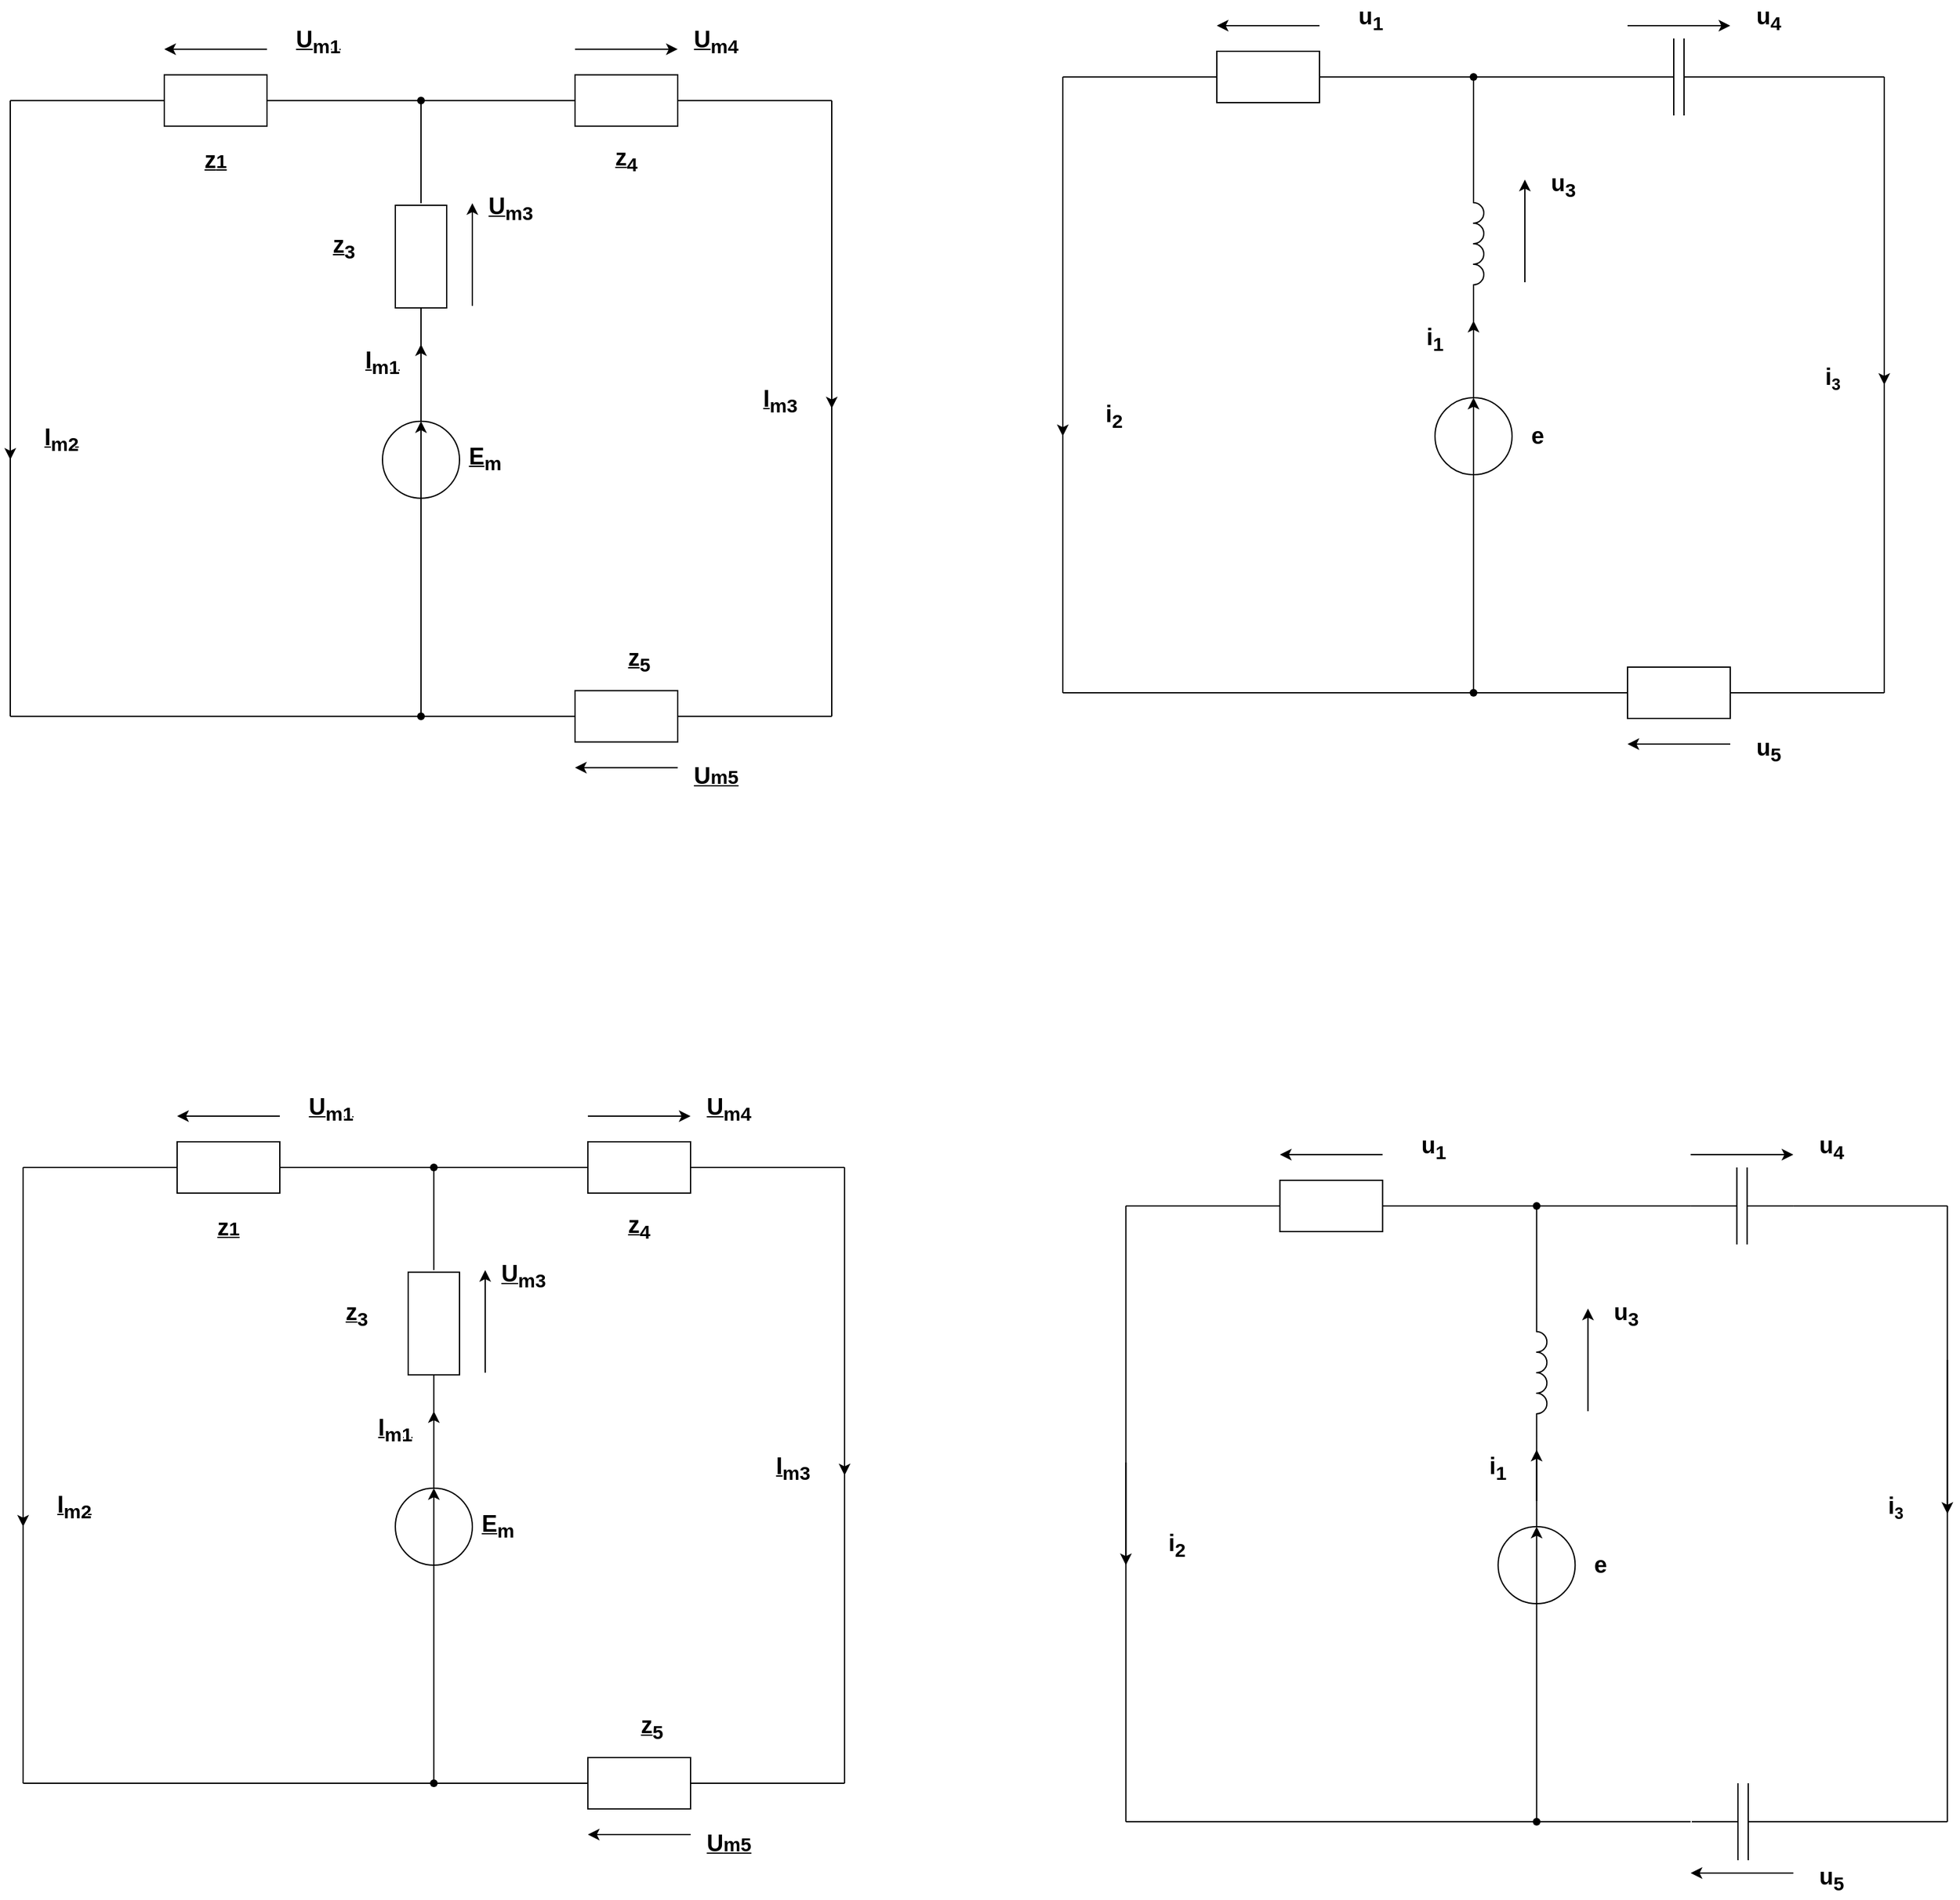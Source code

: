 <mxfile version="26.0.5">
  <diagram name="Страница — 1" id="OSj4mb6zJ80ejwaUA2mU">
    <mxGraphModel dx="2154" dy="744" grid="1" gridSize="10" guides="1" tooltips="1" connect="1" arrows="1" fold="1" page="0" pageScale="1" pageWidth="827" pageHeight="1169" math="0" shadow="0">
      <root>
        <mxCell id="0" />
        <mxCell id="1" parent="0" />
        <mxCell id="m-tPuFlcTfS2weD1u10R-1" value="" style="endArrow=none;html=1;rounded=0;" parent="1" edge="1">
          <mxGeometry width="50" height="50" relative="1" as="geometry">
            <mxPoint x="40" y="160" as="sourcePoint" />
            <mxPoint x="40" y="640" as="targetPoint" />
          </mxGeometry>
        </mxCell>
        <mxCell id="m-tPuFlcTfS2weD1u10R-2" value="" style="endArrow=none;html=1;rounded=0;" parent="1" edge="1">
          <mxGeometry width="50" height="50" relative="1" as="geometry">
            <mxPoint x="40" y="640" as="sourcePoint" />
            <mxPoint x="360" y="640" as="targetPoint" />
          </mxGeometry>
        </mxCell>
        <mxCell id="m-tPuFlcTfS2weD1u10R-3" value="" style="endArrow=none;html=1;rounded=0;entryX=0.5;entryY=1;entryDx=0;entryDy=0;" parent="1" source="m-tPuFlcTfS2weD1u10R-12" target="m-tPuFlcTfS2weD1u10R-4" edge="1">
          <mxGeometry width="50" height="50" relative="1" as="geometry">
            <mxPoint x="360" y="640" as="sourcePoint" />
            <mxPoint x="360" y="480" as="targetPoint" />
          </mxGeometry>
        </mxCell>
        <mxCell id="m-tPuFlcTfS2weD1u10R-4" value="" style="ellipse;whiteSpace=wrap;html=1;aspect=fixed;" parent="1" vertex="1">
          <mxGeometry x="330" y="410" width="60" height="60" as="geometry" />
        </mxCell>
        <mxCell id="m-tPuFlcTfS2weD1u10R-5" value="" style="endArrow=classic;html=1;rounded=0;exitX=0.5;exitY=1;exitDx=0;exitDy=0;entryX=0.5;entryY=0;entryDx=0;entryDy=0;" parent="1" source="m-tPuFlcTfS2weD1u10R-4" target="m-tPuFlcTfS2weD1u10R-4" edge="1">
          <mxGeometry width="50" height="50" relative="1" as="geometry">
            <mxPoint x="300" y="470" as="sourcePoint" />
            <mxPoint x="350" y="420" as="targetPoint" />
          </mxGeometry>
        </mxCell>
        <mxCell id="m-tPuFlcTfS2weD1u10R-6" value="" style="endArrow=none;html=1;rounded=0;exitX=0.5;exitY=0;exitDx=0;exitDy=0;entryX=1;entryY=1;entryDx=0;entryDy=0;entryPerimeter=0;" parent="1" source="m-tPuFlcTfS2weD1u10R-4" target="m-tPuFlcTfS2weD1u10R-15" edge="1">
          <mxGeometry width="50" height="50" relative="1" as="geometry">
            <mxPoint x="300" y="420" as="sourcePoint" />
            <mxPoint x="350" y="350" as="targetPoint" />
          </mxGeometry>
        </mxCell>
        <mxCell id="m-tPuFlcTfS2weD1u10R-8" value="" style="endArrow=none;html=1;rounded=0;exitDx=0;exitDy=0;" parent="1" source="m-tPuFlcTfS2weD1u10R-10" edge="1">
          <mxGeometry width="50" height="50" relative="1" as="geometry">
            <mxPoint x="300" y="420" as="sourcePoint" />
            <mxPoint x="360" y="160" as="targetPoint" />
          </mxGeometry>
        </mxCell>
        <mxCell id="m-tPuFlcTfS2weD1u10R-9" value="" style="endArrow=none;html=1;rounded=0;" parent="1" edge="1">
          <mxGeometry width="50" height="50" relative="1" as="geometry">
            <mxPoint x="40" y="160" as="sourcePoint" />
            <mxPoint x="160" y="160" as="targetPoint" />
          </mxGeometry>
        </mxCell>
        <mxCell id="m-tPuFlcTfS2weD1u10R-11" value="" style="endArrow=none;html=1;rounded=0;exitX=0;exitY=0.5;exitDx=0;exitDy=0;" parent="1" target="m-tPuFlcTfS2weD1u10R-10" edge="1">
          <mxGeometry width="50" height="50" relative="1" as="geometry">
            <mxPoint x="360" y="240" as="sourcePoint" />
            <mxPoint x="360" y="160" as="targetPoint" />
          </mxGeometry>
        </mxCell>
        <mxCell id="m-tPuFlcTfS2weD1u10R-10" value="" style="shape=waypoint;sketch=0;fillStyle=solid;size=6;pointerEvents=1;points=[];fillColor=none;resizable=0;rotatable=0;perimeter=centerPerimeter;snapToPoint=1;" parent="1" vertex="1">
          <mxGeometry x="350" y="150" width="20" height="20" as="geometry" />
        </mxCell>
        <mxCell id="m-tPuFlcTfS2weD1u10R-13" value="" style="endArrow=none;html=1;rounded=0;entryDx=0;entryDy=0;" parent="1" target="m-tPuFlcTfS2weD1u10R-12" edge="1">
          <mxGeometry width="50" height="50" relative="1" as="geometry">
            <mxPoint x="360" y="640" as="sourcePoint" />
            <mxPoint x="360" y="470" as="targetPoint" />
          </mxGeometry>
        </mxCell>
        <mxCell id="m-tPuFlcTfS2weD1u10R-12" value="" style="shape=waypoint;sketch=0;fillStyle=solid;size=6;pointerEvents=1;points=[];fillColor=none;resizable=0;rotatable=0;perimeter=centerPerimeter;snapToPoint=1;" parent="1" vertex="1">
          <mxGeometry x="350" y="630" width="20" height="20" as="geometry" />
        </mxCell>
        <mxCell id="m-tPuFlcTfS2weD1u10R-15" value="" style="pointerEvents=1;verticalLabelPosition=bottom;shadow=0;dashed=0;align=center;html=1;verticalAlign=top;shape=mxgraph.electrical.inductors.inductor_3;direction=south;" parent="1" vertex="1">
          <mxGeometry x="360" y="240" width="8" height="100" as="geometry" />
        </mxCell>
        <mxCell id="m-tPuFlcTfS2weD1u10R-16" value="" style="rounded=0;whiteSpace=wrap;html=1;" parent="1" vertex="1">
          <mxGeometry x="160" y="140" width="80" height="40" as="geometry" />
        </mxCell>
        <mxCell id="m-tPuFlcTfS2weD1u10R-17" value="" style="endArrow=none;html=1;rounded=0;exitX=1;exitY=0.5;exitDx=0;exitDy=0;entryX=0.408;entryY=0.589;entryDx=0;entryDy=0;entryPerimeter=0;" parent="1" source="m-tPuFlcTfS2weD1u10R-16" target="m-tPuFlcTfS2weD1u10R-10" edge="1">
          <mxGeometry width="50" height="50" relative="1" as="geometry">
            <mxPoint x="270" y="410" as="sourcePoint" />
            <mxPoint x="320" y="360" as="targetPoint" />
          </mxGeometry>
        </mxCell>
        <mxCell id="m-tPuFlcTfS2weD1u10R-18" value="" style="endArrow=none;html=1;rounded=0;exitX=0.741;exitY=0.589;exitDx=0;exitDy=0;exitPerimeter=0;" parent="1" source="m-tPuFlcTfS2weD1u10R-10" edge="1">
          <mxGeometry width="50" height="50" relative="1" as="geometry">
            <mxPoint x="330" y="410" as="sourcePoint" />
            <mxPoint x="480" y="160" as="targetPoint" />
          </mxGeometry>
        </mxCell>
        <mxCell id="m-tPuFlcTfS2weD1u10R-19" value="" style="pointerEvents=1;verticalLabelPosition=bottom;shadow=0;dashed=0;align=center;html=1;verticalAlign=top;shape=mxgraph.electrical.capacitors.capacitor_1;" parent="1" vertex="1">
          <mxGeometry x="480" y="130" width="80" height="60" as="geometry" />
        </mxCell>
        <mxCell id="m-tPuFlcTfS2weD1u10R-20" value="" style="endArrow=none;html=1;rounded=0;exitX=1;exitY=0.5;exitDx=0;exitDy=0;exitPerimeter=0;" parent="1" source="m-tPuFlcTfS2weD1u10R-19" edge="1">
          <mxGeometry width="50" height="50" relative="1" as="geometry">
            <mxPoint x="390" y="450" as="sourcePoint" />
            <mxPoint x="680" y="160" as="targetPoint" />
          </mxGeometry>
        </mxCell>
        <mxCell id="m-tPuFlcTfS2weD1u10R-21" value="" style="endArrow=none;html=1;rounded=0;exitX=0.556;exitY=0.552;exitDx=0;exitDy=0;exitPerimeter=0;" parent="1" source="m-tPuFlcTfS2weD1u10R-12" edge="1">
          <mxGeometry width="50" height="50" relative="1" as="geometry">
            <mxPoint x="390" y="450" as="sourcePoint" />
            <mxPoint x="480" y="640" as="targetPoint" />
          </mxGeometry>
        </mxCell>
        <mxCell id="m-tPuFlcTfS2weD1u10R-23" value="" style="rounded=0;whiteSpace=wrap;html=1;" parent="1" vertex="1">
          <mxGeometry x="480" y="620" width="80" height="40" as="geometry" />
        </mxCell>
        <mxCell id="m-tPuFlcTfS2weD1u10R-25" value="" style="endArrow=none;html=1;rounded=0;" parent="1" edge="1">
          <mxGeometry width="50" height="50" relative="1" as="geometry">
            <mxPoint x="680" y="160" as="sourcePoint" />
            <mxPoint x="680" y="640" as="targetPoint" />
          </mxGeometry>
        </mxCell>
        <mxCell id="m-tPuFlcTfS2weD1u10R-26" value="" style="endArrow=none;html=1;rounded=0;exitX=1;exitY=0.5;exitDx=0;exitDy=0;" parent="1" source="m-tPuFlcTfS2weD1u10R-23" edge="1">
          <mxGeometry width="50" height="50" relative="1" as="geometry">
            <mxPoint x="390" y="450" as="sourcePoint" />
            <mxPoint x="680" y="640" as="targetPoint" />
          </mxGeometry>
        </mxCell>
        <mxCell id="m-tPuFlcTfS2weD1u10R-27" value="" style="endArrow=classic;html=1;rounded=0;" parent="1" edge="1">
          <mxGeometry width="50" height="50" relative="1" as="geometry">
            <mxPoint x="240" y="120" as="sourcePoint" />
            <mxPoint x="160" y="120" as="targetPoint" />
          </mxGeometry>
        </mxCell>
        <mxCell id="m-tPuFlcTfS2weD1u10R-28" value="" style="endArrow=classic;html=1;rounded=0;" parent="1" edge="1">
          <mxGeometry width="50" height="50" relative="1" as="geometry">
            <mxPoint x="400" y="320" as="sourcePoint" />
            <mxPoint x="400" y="240" as="targetPoint" />
          </mxGeometry>
        </mxCell>
        <mxCell id="m-tPuFlcTfS2weD1u10R-29" value="" style="endArrow=classic;html=1;rounded=0;" parent="1" edge="1">
          <mxGeometry width="50" height="50" relative="1" as="geometry">
            <mxPoint x="480" y="120" as="sourcePoint" />
            <mxPoint x="560" y="120" as="targetPoint" />
          </mxGeometry>
        </mxCell>
        <mxCell id="m-tPuFlcTfS2weD1u10R-30" value="" style="endArrow=classic;html=1;rounded=0;" parent="1" edge="1">
          <mxGeometry width="50" height="50" relative="1" as="geometry">
            <mxPoint x="560" y="680" as="sourcePoint" />
            <mxPoint x="480" y="680" as="targetPoint" />
          </mxGeometry>
        </mxCell>
        <mxCell id="m-tPuFlcTfS2weD1u10R-31" value="" style="endArrow=classic;html=1;rounded=0;" parent="1" edge="1">
          <mxGeometry width="50" height="50" relative="1" as="geometry">
            <mxPoint x="40" y="360" as="sourcePoint" />
            <mxPoint x="40" y="440" as="targetPoint" />
          </mxGeometry>
        </mxCell>
        <mxCell id="m-tPuFlcTfS2weD1u10R-32" value="" style="endArrow=classic;html=1;rounded=0;" parent="1" edge="1">
          <mxGeometry width="50" height="50" relative="1" as="geometry">
            <mxPoint x="360" y="390" as="sourcePoint" />
            <mxPoint x="360" y="350" as="targetPoint" />
          </mxGeometry>
        </mxCell>
        <mxCell id="m-tPuFlcTfS2weD1u10R-33" value="" style="endArrow=classic;html=1;rounded=0;" parent="1" edge="1">
          <mxGeometry width="50" height="50" relative="1" as="geometry">
            <mxPoint x="680" y="280" as="sourcePoint" />
            <mxPoint x="680" y="400" as="targetPoint" />
          </mxGeometry>
        </mxCell>
        <mxCell id="m-tPuFlcTfS2weD1u10R-34" value="&lt;font style=&quot;font-size: 18px;&quot;&gt;&lt;b&gt;i&lt;sub&gt;2&lt;/sub&gt;&lt;/b&gt;&lt;/font&gt;" style="text;html=1;align=center;verticalAlign=middle;whiteSpace=wrap;rounded=0;" parent="1" vertex="1">
          <mxGeometry x="50" y="410" width="60" height="30" as="geometry" />
        </mxCell>
        <mxCell id="m-tPuFlcTfS2weD1u10R-35" value="&lt;span style=&quot;font-size: 18px;&quot;&gt;&lt;b&gt;u&lt;sub&gt;1&lt;/sub&gt;&lt;/b&gt;&lt;/span&gt;" style="text;html=1;align=center;verticalAlign=middle;whiteSpace=wrap;rounded=0;" parent="1" vertex="1">
          <mxGeometry x="250" y="100" width="60" height="30" as="geometry" />
        </mxCell>
        <mxCell id="m-tPuFlcTfS2weD1u10R-36" value="&lt;span style=&quot;font-size: 18px;&quot;&gt;&lt;b&gt;i&lt;sub&gt;1&lt;/sub&gt;&lt;/b&gt;&lt;/span&gt;" style="text;html=1;align=center;verticalAlign=middle;whiteSpace=wrap;rounded=0;" parent="1" vertex="1">
          <mxGeometry x="300" y="350" width="60" height="30" as="geometry" />
        </mxCell>
        <mxCell id="m-tPuFlcTfS2weD1u10R-37" value="&lt;span style=&quot;font-size: 18px;&quot;&gt;&lt;b&gt;u&lt;sub&gt;5&lt;/sub&gt;&lt;/b&gt;&lt;/span&gt;" style="text;html=1;align=center;verticalAlign=middle;whiteSpace=wrap;rounded=0;" parent="1" vertex="1">
          <mxGeometry x="560" y="670" width="60" height="30" as="geometry" />
        </mxCell>
        <mxCell id="m-tPuFlcTfS2weD1u10R-38" value="&lt;font style=&quot;&quot;&gt;&lt;b style=&quot;&quot;&gt;&lt;span style=&quot;font-size: 18px;&quot;&gt;i&lt;/span&gt;&lt;span style=&quot;font-size: 15px;&quot;&gt;&lt;sub&gt;3&lt;/sub&gt;&lt;/span&gt;&lt;/b&gt;&lt;/font&gt;" style="text;html=1;align=center;verticalAlign=middle;whiteSpace=wrap;rounded=0;" parent="1" vertex="1">
          <mxGeometry x="610" y="380" width="60" height="30" as="geometry" />
        </mxCell>
        <mxCell id="m-tPuFlcTfS2weD1u10R-39" value="&lt;span style=&quot;font-size: 18px;&quot;&gt;&lt;b&gt;u&lt;sub&gt;4&lt;/sub&gt;&lt;/b&gt;&lt;/span&gt;" style="text;html=1;align=center;verticalAlign=middle;whiteSpace=wrap;rounded=0;" parent="1" vertex="1">
          <mxGeometry x="560" y="100" width="60" height="30" as="geometry" />
        </mxCell>
        <mxCell id="m-tPuFlcTfS2weD1u10R-40" value="&lt;span style=&quot;font-size: 18px;&quot;&gt;&lt;b&gt;u&lt;sub&gt;3&lt;/sub&gt;&lt;/b&gt;&lt;/span&gt;" style="text;html=1;align=center;verticalAlign=middle;whiteSpace=wrap;rounded=0;" parent="1" vertex="1">
          <mxGeometry x="400" y="230" width="60" height="30" as="geometry" />
        </mxCell>
        <mxCell id="m-tPuFlcTfS2weD1u10R-42" value="&lt;span style=&quot;font-size: 18px;&quot;&gt;&lt;b&gt;e&lt;/b&gt;&lt;/span&gt;" style="text;html=1;align=center;verticalAlign=middle;whiteSpace=wrap;rounded=0;" parent="1" vertex="1">
          <mxGeometry x="380" y="425" width="60" height="30" as="geometry" />
        </mxCell>
        <mxCell id="m-tPuFlcTfS2weD1u10R-43" value="" style="endArrow=none;html=1;rounded=0;" parent="1" edge="1">
          <mxGeometry width="50" height="50" relative="1" as="geometry">
            <mxPoint x="-780" y="178.33" as="sourcePoint" />
            <mxPoint x="-780" y="658.33" as="targetPoint" />
          </mxGeometry>
        </mxCell>
        <mxCell id="m-tPuFlcTfS2weD1u10R-44" value="" style="endArrow=none;html=1;rounded=0;" parent="1" edge="1">
          <mxGeometry width="50" height="50" relative="1" as="geometry">
            <mxPoint x="-780" y="658.33" as="sourcePoint" />
            <mxPoint x="-460" y="658.33" as="targetPoint" />
          </mxGeometry>
        </mxCell>
        <mxCell id="m-tPuFlcTfS2weD1u10R-45" value="" style="endArrow=none;html=1;rounded=0;entryX=0.5;entryY=1;entryDx=0;entryDy=0;" parent="1" source="m-tPuFlcTfS2weD1u10R-54" target="m-tPuFlcTfS2weD1u10R-46" edge="1">
          <mxGeometry width="50" height="50" relative="1" as="geometry">
            <mxPoint x="-460" y="658.33" as="sourcePoint" />
            <mxPoint x="-460" y="498.33" as="targetPoint" />
          </mxGeometry>
        </mxCell>
        <mxCell id="m-tPuFlcTfS2weD1u10R-46" value="" style="ellipse;whiteSpace=wrap;html=1;aspect=fixed;" parent="1" vertex="1">
          <mxGeometry x="-490" y="428.33" width="60" height="60" as="geometry" />
        </mxCell>
        <mxCell id="m-tPuFlcTfS2weD1u10R-47" value="" style="endArrow=classic;html=1;rounded=0;exitX=0.5;exitY=1;exitDx=0;exitDy=0;entryX=0.5;entryY=0;entryDx=0;entryDy=0;" parent="1" source="m-tPuFlcTfS2weD1u10R-46" target="m-tPuFlcTfS2weD1u10R-46" edge="1">
          <mxGeometry width="50" height="50" relative="1" as="geometry">
            <mxPoint x="-520" y="488.33" as="sourcePoint" />
            <mxPoint x="-470" y="438.33" as="targetPoint" />
          </mxGeometry>
        </mxCell>
        <mxCell id="m-tPuFlcTfS2weD1u10R-48" value="" style="endArrow=none;html=1;rounded=0;exitX=0.5;exitY=0;exitDx=0;exitDy=0;entryX=1;entryY=0.5;entryDx=0;entryDy=0;" parent="1" source="m-tPuFlcTfS2weD1u10R-46" target="m-tPuFlcTfS2weD1u10R-80" edge="1">
          <mxGeometry width="50" height="50" relative="1" as="geometry">
            <mxPoint x="-520" y="438.33" as="sourcePoint" />
            <mxPoint x="-460.0" y="358.33" as="targetPoint" />
          </mxGeometry>
        </mxCell>
        <mxCell id="m-tPuFlcTfS2weD1u10R-49" value="" style="endArrow=none;html=1;rounded=0;exitDx=0;exitDy=0;" parent="1" source="m-tPuFlcTfS2weD1u10R-52" edge="1">
          <mxGeometry width="50" height="50" relative="1" as="geometry">
            <mxPoint x="-520" y="438.33" as="sourcePoint" />
            <mxPoint x="-460" y="178.33" as="targetPoint" />
          </mxGeometry>
        </mxCell>
        <mxCell id="m-tPuFlcTfS2weD1u10R-50" value="" style="endArrow=none;html=1;rounded=0;" parent="1" edge="1">
          <mxGeometry width="50" height="50" relative="1" as="geometry">
            <mxPoint x="-780" y="178.33" as="sourcePoint" />
            <mxPoint x="-660" y="178.33" as="targetPoint" />
          </mxGeometry>
        </mxCell>
        <mxCell id="m-tPuFlcTfS2weD1u10R-51" value="" style="endArrow=none;html=1;rounded=0;exitX=0;exitY=0.5;exitDx=0;exitDy=0;" parent="1" target="m-tPuFlcTfS2weD1u10R-52" edge="1">
          <mxGeometry width="50" height="50" relative="1" as="geometry">
            <mxPoint x="-460" y="258.33" as="sourcePoint" />
            <mxPoint x="-460" y="178.33" as="targetPoint" />
          </mxGeometry>
        </mxCell>
        <mxCell id="m-tPuFlcTfS2weD1u10R-52" value="" style="shape=waypoint;sketch=0;fillStyle=solid;size=6;pointerEvents=1;points=[];fillColor=none;resizable=0;rotatable=0;perimeter=centerPerimeter;snapToPoint=1;" parent="1" vertex="1">
          <mxGeometry x="-470" y="168.33" width="20" height="20" as="geometry" />
        </mxCell>
        <mxCell id="m-tPuFlcTfS2weD1u10R-53" value="" style="endArrow=none;html=1;rounded=0;entryDx=0;entryDy=0;" parent="1" target="m-tPuFlcTfS2weD1u10R-54" edge="1">
          <mxGeometry width="50" height="50" relative="1" as="geometry">
            <mxPoint x="-460" y="658.33" as="sourcePoint" />
            <mxPoint x="-460" y="488.33" as="targetPoint" />
          </mxGeometry>
        </mxCell>
        <mxCell id="m-tPuFlcTfS2weD1u10R-54" value="" style="shape=waypoint;sketch=0;fillStyle=solid;size=6;pointerEvents=1;points=[];fillColor=none;resizable=0;rotatable=0;perimeter=centerPerimeter;snapToPoint=1;" parent="1" vertex="1">
          <mxGeometry x="-470" y="648.33" width="20" height="20" as="geometry" />
        </mxCell>
        <mxCell id="m-tPuFlcTfS2weD1u10R-56" value="" style="rounded=0;whiteSpace=wrap;html=1;" parent="1" vertex="1">
          <mxGeometry x="-660" y="158.33" width="80" height="40" as="geometry" />
        </mxCell>
        <mxCell id="m-tPuFlcTfS2weD1u10R-57" value="" style="endArrow=none;html=1;rounded=0;exitX=1;exitY=0.5;exitDx=0;exitDy=0;entryX=0.408;entryY=0.589;entryDx=0;entryDy=0;entryPerimeter=0;" parent="1" source="m-tPuFlcTfS2weD1u10R-56" target="m-tPuFlcTfS2weD1u10R-52" edge="1">
          <mxGeometry width="50" height="50" relative="1" as="geometry">
            <mxPoint x="-550" y="428.33" as="sourcePoint" />
            <mxPoint x="-500" y="378.33" as="targetPoint" />
          </mxGeometry>
        </mxCell>
        <mxCell id="m-tPuFlcTfS2weD1u10R-58" value="" style="endArrow=none;html=1;rounded=0;exitX=0.741;exitY=0.589;exitDx=0;exitDy=0;exitPerimeter=0;" parent="1" source="m-tPuFlcTfS2weD1u10R-52" edge="1">
          <mxGeometry width="50" height="50" relative="1" as="geometry">
            <mxPoint x="-490" y="428.33" as="sourcePoint" />
            <mxPoint x="-340" y="178.33" as="targetPoint" />
          </mxGeometry>
        </mxCell>
        <mxCell id="m-tPuFlcTfS2weD1u10R-60" value="" style="endArrow=none;html=1;rounded=0;exitX=1;exitY=0.5;exitDx=0;exitDy=0;exitPerimeter=0;" parent="1" edge="1">
          <mxGeometry width="50" height="50" relative="1" as="geometry">
            <mxPoint x="-260" y="178.33" as="sourcePoint" />
            <mxPoint x="-140" y="178.33" as="targetPoint" />
          </mxGeometry>
        </mxCell>
        <mxCell id="m-tPuFlcTfS2weD1u10R-61" value="" style="endArrow=none;html=1;rounded=0;exitX=0.556;exitY=0.552;exitDx=0;exitDy=0;exitPerimeter=0;" parent="1" source="m-tPuFlcTfS2weD1u10R-54" edge="1">
          <mxGeometry width="50" height="50" relative="1" as="geometry">
            <mxPoint x="-430" y="468.33" as="sourcePoint" />
            <mxPoint x="-340" y="658.33" as="targetPoint" />
          </mxGeometry>
        </mxCell>
        <mxCell id="m-tPuFlcTfS2weD1u10R-62" value="" style="rounded=0;whiteSpace=wrap;html=1;" parent="1" vertex="1">
          <mxGeometry x="-340" y="638.33" width="80" height="40" as="geometry" />
        </mxCell>
        <mxCell id="m-tPuFlcTfS2weD1u10R-63" value="" style="endArrow=none;html=1;rounded=0;" parent="1" edge="1">
          <mxGeometry width="50" height="50" relative="1" as="geometry">
            <mxPoint x="-140" y="178.33" as="sourcePoint" />
            <mxPoint x="-140" y="658.33" as="targetPoint" />
          </mxGeometry>
        </mxCell>
        <mxCell id="m-tPuFlcTfS2weD1u10R-64" value="" style="endArrow=none;html=1;rounded=0;exitX=1;exitY=0.5;exitDx=0;exitDy=0;" parent="1" source="m-tPuFlcTfS2weD1u10R-62" edge="1">
          <mxGeometry width="50" height="50" relative="1" as="geometry">
            <mxPoint x="-430" y="468.33" as="sourcePoint" />
            <mxPoint x="-140" y="658.33" as="targetPoint" />
          </mxGeometry>
        </mxCell>
        <mxCell id="m-tPuFlcTfS2weD1u10R-65" value="" style="endArrow=classic;html=1;rounded=0;" parent="1" edge="1">
          <mxGeometry width="50" height="50" relative="1" as="geometry">
            <mxPoint x="-580" y="138.33" as="sourcePoint" />
            <mxPoint x="-660" y="138.33" as="targetPoint" />
          </mxGeometry>
        </mxCell>
        <mxCell id="m-tPuFlcTfS2weD1u10R-66" value="" style="endArrow=classic;html=1;rounded=0;" parent="1" edge="1">
          <mxGeometry width="50" height="50" relative="1" as="geometry">
            <mxPoint x="-420" y="338.33" as="sourcePoint" />
            <mxPoint x="-420" y="258.33" as="targetPoint" />
          </mxGeometry>
        </mxCell>
        <mxCell id="m-tPuFlcTfS2weD1u10R-67" value="" style="endArrow=classic;html=1;rounded=0;" parent="1" edge="1">
          <mxGeometry width="50" height="50" relative="1" as="geometry">
            <mxPoint x="-340" y="138.33" as="sourcePoint" />
            <mxPoint x="-260" y="138.33" as="targetPoint" />
          </mxGeometry>
        </mxCell>
        <mxCell id="m-tPuFlcTfS2weD1u10R-68" value="" style="endArrow=classic;html=1;rounded=0;" parent="1" edge="1">
          <mxGeometry width="50" height="50" relative="1" as="geometry">
            <mxPoint x="-260" y="698.33" as="sourcePoint" />
            <mxPoint x="-340" y="698.33" as="targetPoint" />
          </mxGeometry>
        </mxCell>
        <mxCell id="m-tPuFlcTfS2weD1u10R-69" value="" style="endArrow=classic;html=1;rounded=0;" parent="1" edge="1">
          <mxGeometry width="50" height="50" relative="1" as="geometry">
            <mxPoint x="-780" y="378.33" as="sourcePoint" />
            <mxPoint x="-780" y="458.33" as="targetPoint" />
          </mxGeometry>
        </mxCell>
        <mxCell id="m-tPuFlcTfS2weD1u10R-70" value="" style="endArrow=classic;html=1;rounded=0;" parent="1" edge="1">
          <mxGeometry width="50" height="50" relative="1" as="geometry">
            <mxPoint x="-460" y="408.33" as="sourcePoint" />
            <mxPoint x="-460" y="368.33" as="targetPoint" />
          </mxGeometry>
        </mxCell>
        <mxCell id="m-tPuFlcTfS2weD1u10R-71" value="" style="endArrow=classic;html=1;rounded=0;" parent="1" edge="1">
          <mxGeometry width="50" height="50" relative="1" as="geometry">
            <mxPoint x="-140" y="298.33" as="sourcePoint" />
            <mxPoint x="-140" y="418.33" as="targetPoint" />
          </mxGeometry>
        </mxCell>
        <mxCell id="m-tPuFlcTfS2weD1u10R-72" value="&lt;span style=&quot;font-size: 18px;&quot;&gt;&lt;b&gt;&lt;u&gt;I&lt;sub&gt;m2&lt;/sub&gt;&lt;/u&gt;&lt;/b&gt;&lt;/span&gt;" style="text;html=1;align=center;verticalAlign=middle;whiteSpace=wrap;rounded=0;" parent="1" vertex="1">
          <mxGeometry x="-770" y="428.33" width="60" height="30" as="geometry" />
        </mxCell>
        <mxCell id="m-tPuFlcTfS2weD1u10R-73" value="&lt;span style=&quot;font-size: 18px;&quot;&gt;&lt;b&gt;&lt;u&gt;U&lt;sub&gt;m1&lt;/sub&gt;&lt;/u&gt;&lt;/b&gt;&lt;/span&gt;" style="text;html=1;align=center;verticalAlign=middle;whiteSpace=wrap;rounded=0;" parent="1" vertex="1">
          <mxGeometry x="-570" y="118.33" width="60" height="30" as="geometry" />
        </mxCell>
        <mxCell id="m-tPuFlcTfS2weD1u10R-74" value="&lt;span style=&quot;font-size: 18px;&quot;&gt;&lt;b&gt;&lt;u&gt;I&lt;sub&gt;m1&lt;/sub&gt;&lt;/u&gt;&lt;/b&gt;&lt;/span&gt;" style="text;html=1;align=center;verticalAlign=middle;whiteSpace=wrap;rounded=0;" parent="1" vertex="1">
          <mxGeometry x="-520" y="368.33" width="60" height="30" as="geometry" />
        </mxCell>
        <mxCell id="m-tPuFlcTfS2weD1u10R-75" value="&lt;span style=&quot;font-size: 18px;&quot;&gt;&lt;b&gt;&lt;u&gt;I&lt;sub&gt;m3&lt;/sub&gt;&lt;/u&gt;&lt;/b&gt;&lt;/span&gt;" style="text;html=1;align=center;verticalAlign=middle;whiteSpace=wrap;rounded=0;" parent="1" vertex="1">
          <mxGeometry x="-210" y="398.33" width="60" height="30" as="geometry" />
        </mxCell>
        <mxCell id="m-tPuFlcTfS2weD1u10R-76" value="&lt;span style=&quot;font-size: 18px;&quot;&gt;&lt;b&gt;&lt;u&gt;U&lt;sub&gt;m4&lt;/sub&gt;&lt;/u&gt;&lt;/b&gt;&lt;/span&gt;" style="text;html=1;align=center;verticalAlign=middle;whiteSpace=wrap;rounded=0;" parent="1" vertex="1">
          <mxGeometry x="-260" y="118.33" width="60" height="30" as="geometry" />
        </mxCell>
        <mxCell id="m-tPuFlcTfS2weD1u10R-77" value="&lt;span style=&quot;font-size: 18px;&quot;&gt;&lt;b&gt;&lt;u&gt;U&lt;sub&gt;m3&lt;/sub&gt;&lt;/u&gt;&lt;/b&gt;&lt;/span&gt;" style="text;html=1;align=center;verticalAlign=middle;whiteSpace=wrap;rounded=0;" parent="1" vertex="1">
          <mxGeometry x="-420" y="248.33" width="60" height="30" as="geometry" />
        </mxCell>
        <mxCell id="m-tPuFlcTfS2weD1u10R-78" value="&lt;span style=&quot;font-size: 18px;&quot;&gt;&lt;b&gt;&lt;u&gt;E&lt;sub&gt;m&lt;/sub&gt;&lt;/u&gt;&lt;/b&gt;&lt;/span&gt;" style="text;html=1;align=center;verticalAlign=middle;whiteSpace=wrap;rounded=0;" parent="1" vertex="1">
          <mxGeometry x="-440" y="443.33" width="60" height="30" as="geometry" />
        </mxCell>
        <mxCell id="m-tPuFlcTfS2weD1u10R-79" value="&lt;b style=&quot;&quot;&gt;&lt;u&gt;&lt;span style=&quot;font-size: 18px;&quot;&gt;U&lt;/span&gt;&lt;span style=&quot;font-size: 15px;&quot;&gt;m5&lt;/span&gt;&lt;/u&gt;&lt;/b&gt;" style="text;html=1;align=center;verticalAlign=middle;whiteSpace=wrap;rounded=0;" parent="1" vertex="1">
          <mxGeometry x="-260" y="690" width="60" height="30" as="geometry" />
        </mxCell>
        <mxCell id="m-tPuFlcTfS2weD1u10R-80" value="" style="rounded=0;whiteSpace=wrap;html=1;direction=south;" parent="1" vertex="1">
          <mxGeometry x="-480" y="260.0" width="40" height="80" as="geometry" />
        </mxCell>
        <mxCell id="m-tPuFlcTfS2weD1u10R-81" value="" style="rounded=0;whiteSpace=wrap;html=1;" parent="1" vertex="1">
          <mxGeometry x="-340" y="158.33" width="80" height="40" as="geometry" />
        </mxCell>
        <mxCell id="m-tPuFlcTfS2weD1u10R-83" value="&lt;span style=&quot;font-size: 18px;&quot;&gt;&lt;b&gt;&lt;u&gt;z&lt;sub&gt;4&lt;/sub&gt;&lt;/u&gt;&lt;/b&gt;&lt;/span&gt;" style="text;html=1;align=center;verticalAlign=middle;whiteSpace=wrap;rounded=0;" parent="1" vertex="1">
          <mxGeometry x="-330" y="210.0" width="60" height="30" as="geometry" />
        </mxCell>
        <mxCell id="m-tPuFlcTfS2weD1u10R-86" value="&lt;b style=&quot;&quot;&gt;&lt;u style=&quot;&quot;&gt;&lt;span style=&quot;font-size: 18px;&quot;&gt;z&lt;/span&gt;&lt;span style=&quot;font-size: 15px;&quot;&gt;1&lt;/span&gt;&lt;/u&gt;&lt;/b&gt;" style="text;html=1;align=center;verticalAlign=middle;whiteSpace=wrap;rounded=0;" parent="1" vertex="1">
          <mxGeometry x="-650" y="210.0" width="60" height="30" as="geometry" />
        </mxCell>
        <mxCell id="m-tPuFlcTfS2weD1u10R-87" value="&lt;span style=&quot;font-size: 18px;&quot;&gt;&lt;b&gt;&lt;u&gt;z&lt;sub&gt;3&lt;/sub&gt;&lt;/u&gt;&lt;/b&gt;&lt;/span&gt;" style="text;html=1;align=center;verticalAlign=middle;whiteSpace=wrap;rounded=0;" parent="1" vertex="1">
          <mxGeometry x="-550" y="278.33" width="60" height="30" as="geometry" />
        </mxCell>
        <mxCell id="m-tPuFlcTfS2weD1u10R-88" value="&lt;span style=&quot;font-size: 18px;&quot;&gt;&lt;b&gt;&lt;u&gt;z&lt;sub&gt;5&lt;/sub&gt;&lt;/u&gt;&lt;/b&gt;&lt;/span&gt;" style="text;html=1;align=center;verticalAlign=middle;whiteSpace=wrap;rounded=0;" parent="1" vertex="1">
          <mxGeometry x="-320" y="600" width="60" height="30" as="geometry" />
        </mxCell>
        <mxCell id="R7rN-oYdE1rjFDIf_Foh-1" value="" style="endArrow=none;html=1;rounded=0;" edge="1" parent="1">
          <mxGeometry width="50" height="50" relative="1" as="geometry">
            <mxPoint x="-770" y="1010" as="sourcePoint" />
            <mxPoint x="-770" y="1490" as="targetPoint" />
          </mxGeometry>
        </mxCell>
        <mxCell id="R7rN-oYdE1rjFDIf_Foh-2" value="" style="endArrow=none;html=1;rounded=0;" edge="1" parent="1">
          <mxGeometry width="50" height="50" relative="1" as="geometry">
            <mxPoint x="-770" y="1490" as="sourcePoint" />
            <mxPoint x="-450" y="1490" as="targetPoint" />
          </mxGeometry>
        </mxCell>
        <mxCell id="R7rN-oYdE1rjFDIf_Foh-3" value="" style="endArrow=none;html=1;rounded=0;entryX=0.5;entryY=1;entryDx=0;entryDy=0;" edge="1" parent="1" source="R7rN-oYdE1rjFDIf_Foh-12" target="R7rN-oYdE1rjFDIf_Foh-4">
          <mxGeometry width="50" height="50" relative="1" as="geometry">
            <mxPoint x="-450" y="1490" as="sourcePoint" />
            <mxPoint x="-450" y="1330" as="targetPoint" />
          </mxGeometry>
        </mxCell>
        <mxCell id="R7rN-oYdE1rjFDIf_Foh-4" value="" style="ellipse;whiteSpace=wrap;html=1;aspect=fixed;" vertex="1" parent="1">
          <mxGeometry x="-480" y="1260" width="60" height="60" as="geometry" />
        </mxCell>
        <mxCell id="R7rN-oYdE1rjFDIf_Foh-5" value="" style="endArrow=classic;html=1;rounded=0;exitX=0.5;exitY=1;exitDx=0;exitDy=0;entryX=0.5;entryY=0;entryDx=0;entryDy=0;" edge="1" parent="1" source="R7rN-oYdE1rjFDIf_Foh-4" target="R7rN-oYdE1rjFDIf_Foh-4">
          <mxGeometry width="50" height="50" relative="1" as="geometry">
            <mxPoint x="-510" y="1320" as="sourcePoint" />
            <mxPoint x="-460" y="1270" as="targetPoint" />
          </mxGeometry>
        </mxCell>
        <mxCell id="R7rN-oYdE1rjFDIf_Foh-6" value="" style="endArrow=none;html=1;rounded=0;exitX=0.5;exitY=0;exitDx=0;exitDy=0;entryX=1;entryY=0.5;entryDx=0;entryDy=0;" edge="1" parent="1" source="R7rN-oYdE1rjFDIf_Foh-4" target="R7rN-oYdE1rjFDIf_Foh-36">
          <mxGeometry width="50" height="50" relative="1" as="geometry">
            <mxPoint x="-510" y="1270" as="sourcePoint" />
            <mxPoint x="-450.0" y="1190" as="targetPoint" />
          </mxGeometry>
        </mxCell>
        <mxCell id="R7rN-oYdE1rjFDIf_Foh-7" value="" style="endArrow=none;html=1;rounded=0;exitDx=0;exitDy=0;" edge="1" parent="1" source="R7rN-oYdE1rjFDIf_Foh-10">
          <mxGeometry width="50" height="50" relative="1" as="geometry">
            <mxPoint x="-510" y="1270" as="sourcePoint" />
            <mxPoint x="-450" y="1010" as="targetPoint" />
          </mxGeometry>
        </mxCell>
        <mxCell id="R7rN-oYdE1rjFDIf_Foh-8" value="" style="endArrow=none;html=1;rounded=0;" edge="1" parent="1">
          <mxGeometry width="50" height="50" relative="1" as="geometry">
            <mxPoint x="-770" y="1010" as="sourcePoint" />
            <mxPoint x="-650" y="1010" as="targetPoint" />
          </mxGeometry>
        </mxCell>
        <mxCell id="R7rN-oYdE1rjFDIf_Foh-9" value="" style="endArrow=none;html=1;rounded=0;exitX=0;exitY=0.5;exitDx=0;exitDy=0;" edge="1" parent="1" target="R7rN-oYdE1rjFDIf_Foh-10">
          <mxGeometry width="50" height="50" relative="1" as="geometry">
            <mxPoint x="-450" y="1090" as="sourcePoint" />
            <mxPoint x="-450" y="1010" as="targetPoint" />
          </mxGeometry>
        </mxCell>
        <mxCell id="R7rN-oYdE1rjFDIf_Foh-10" value="" style="shape=waypoint;sketch=0;fillStyle=solid;size=6;pointerEvents=1;points=[];fillColor=none;resizable=0;rotatable=0;perimeter=centerPerimeter;snapToPoint=1;" vertex="1" parent="1">
          <mxGeometry x="-460" y="1000" width="20" height="20" as="geometry" />
        </mxCell>
        <mxCell id="R7rN-oYdE1rjFDIf_Foh-11" value="" style="endArrow=none;html=1;rounded=0;entryDx=0;entryDy=0;" edge="1" parent="1" target="R7rN-oYdE1rjFDIf_Foh-12">
          <mxGeometry width="50" height="50" relative="1" as="geometry">
            <mxPoint x="-450" y="1490" as="sourcePoint" />
            <mxPoint x="-450" y="1320" as="targetPoint" />
          </mxGeometry>
        </mxCell>
        <mxCell id="R7rN-oYdE1rjFDIf_Foh-12" value="" style="shape=waypoint;sketch=0;fillStyle=solid;size=6;pointerEvents=1;points=[];fillColor=none;resizable=0;rotatable=0;perimeter=centerPerimeter;snapToPoint=1;" vertex="1" parent="1">
          <mxGeometry x="-460" y="1480" width="20" height="20" as="geometry" />
        </mxCell>
        <mxCell id="R7rN-oYdE1rjFDIf_Foh-13" value="" style="rounded=0;whiteSpace=wrap;html=1;" vertex="1" parent="1">
          <mxGeometry x="-650" y="990" width="80" height="40" as="geometry" />
        </mxCell>
        <mxCell id="R7rN-oYdE1rjFDIf_Foh-14" value="" style="endArrow=none;html=1;rounded=0;exitX=1;exitY=0.5;exitDx=0;exitDy=0;entryX=0.408;entryY=0.589;entryDx=0;entryDy=0;entryPerimeter=0;" edge="1" parent="1" source="R7rN-oYdE1rjFDIf_Foh-13" target="R7rN-oYdE1rjFDIf_Foh-10">
          <mxGeometry width="50" height="50" relative="1" as="geometry">
            <mxPoint x="-540" y="1260" as="sourcePoint" />
            <mxPoint x="-490" y="1210" as="targetPoint" />
          </mxGeometry>
        </mxCell>
        <mxCell id="R7rN-oYdE1rjFDIf_Foh-15" value="" style="endArrow=none;html=1;rounded=0;exitX=0.741;exitY=0.589;exitDx=0;exitDy=0;exitPerimeter=0;" edge="1" parent="1" source="R7rN-oYdE1rjFDIf_Foh-10">
          <mxGeometry width="50" height="50" relative="1" as="geometry">
            <mxPoint x="-480" y="1260" as="sourcePoint" />
            <mxPoint x="-330" y="1010" as="targetPoint" />
          </mxGeometry>
        </mxCell>
        <mxCell id="R7rN-oYdE1rjFDIf_Foh-16" value="" style="endArrow=none;html=1;rounded=0;exitX=1;exitY=0.5;exitDx=0;exitDy=0;exitPerimeter=0;" edge="1" parent="1">
          <mxGeometry width="50" height="50" relative="1" as="geometry">
            <mxPoint x="-250" y="1010" as="sourcePoint" />
            <mxPoint x="-130" y="1010" as="targetPoint" />
          </mxGeometry>
        </mxCell>
        <mxCell id="R7rN-oYdE1rjFDIf_Foh-17" value="" style="endArrow=none;html=1;rounded=0;exitX=0.556;exitY=0.552;exitDx=0;exitDy=0;exitPerimeter=0;" edge="1" parent="1" source="R7rN-oYdE1rjFDIf_Foh-12">
          <mxGeometry width="50" height="50" relative="1" as="geometry">
            <mxPoint x="-420" y="1300" as="sourcePoint" />
            <mxPoint x="-330" y="1490" as="targetPoint" />
          </mxGeometry>
        </mxCell>
        <mxCell id="R7rN-oYdE1rjFDIf_Foh-18" value="" style="rounded=0;whiteSpace=wrap;html=1;" vertex="1" parent="1">
          <mxGeometry x="-330" y="1470" width="80" height="40" as="geometry" />
        </mxCell>
        <mxCell id="R7rN-oYdE1rjFDIf_Foh-19" value="" style="endArrow=none;html=1;rounded=0;" edge="1" parent="1">
          <mxGeometry width="50" height="50" relative="1" as="geometry">
            <mxPoint x="-130" y="1010" as="sourcePoint" />
            <mxPoint x="-130" y="1490" as="targetPoint" />
          </mxGeometry>
        </mxCell>
        <mxCell id="R7rN-oYdE1rjFDIf_Foh-20" value="" style="endArrow=none;html=1;rounded=0;exitX=1;exitY=0.5;exitDx=0;exitDy=0;" edge="1" parent="1" source="R7rN-oYdE1rjFDIf_Foh-18">
          <mxGeometry width="50" height="50" relative="1" as="geometry">
            <mxPoint x="-420" y="1300" as="sourcePoint" />
            <mxPoint x="-130" y="1490" as="targetPoint" />
          </mxGeometry>
        </mxCell>
        <mxCell id="R7rN-oYdE1rjFDIf_Foh-21" value="" style="endArrow=classic;html=1;rounded=0;" edge="1" parent="1">
          <mxGeometry width="50" height="50" relative="1" as="geometry">
            <mxPoint x="-570" y="970" as="sourcePoint" />
            <mxPoint x="-650" y="970" as="targetPoint" />
          </mxGeometry>
        </mxCell>
        <mxCell id="R7rN-oYdE1rjFDIf_Foh-22" value="" style="endArrow=classic;html=1;rounded=0;" edge="1" parent="1">
          <mxGeometry width="50" height="50" relative="1" as="geometry">
            <mxPoint x="-410" y="1170" as="sourcePoint" />
            <mxPoint x="-410" y="1090" as="targetPoint" />
          </mxGeometry>
        </mxCell>
        <mxCell id="R7rN-oYdE1rjFDIf_Foh-23" value="" style="endArrow=classic;html=1;rounded=0;" edge="1" parent="1">
          <mxGeometry width="50" height="50" relative="1" as="geometry">
            <mxPoint x="-330" y="970" as="sourcePoint" />
            <mxPoint x="-250" y="970" as="targetPoint" />
          </mxGeometry>
        </mxCell>
        <mxCell id="R7rN-oYdE1rjFDIf_Foh-24" value="" style="endArrow=classic;html=1;rounded=0;" edge="1" parent="1">
          <mxGeometry width="50" height="50" relative="1" as="geometry">
            <mxPoint x="-250" y="1530" as="sourcePoint" />
            <mxPoint x="-330" y="1530" as="targetPoint" />
          </mxGeometry>
        </mxCell>
        <mxCell id="R7rN-oYdE1rjFDIf_Foh-25" value="" style="endArrow=classic;html=1;rounded=0;" edge="1" parent="1">
          <mxGeometry width="50" height="50" relative="1" as="geometry">
            <mxPoint x="-770" y="1210" as="sourcePoint" />
            <mxPoint x="-770" y="1290" as="targetPoint" />
          </mxGeometry>
        </mxCell>
        <mxCell id="R7rN-oYdE1rjFDIf_Foh-26" value="" style="endArrow=classic;html=1;rounded=0;" edge="1" parent="1">
          <mxGeometry width="50" height="50" relative="1" as="geometry">
            <mxPoint x="-450" y="1240" as="sourcePoint" />
            <mxPoint x="-450" y="1200" as="targetPoint" />
          </mxGeometry>
        </mxCell>
        <mxCell id="R7rN-oYdE1rjFDIf_Foh-27" value="" style="endArrow=classic;html=1;rounded=0;" edge="1" parent="1">
          <mxGeometry width="50" height="50" relative="1" as="geometry">
            <mxPoint x="-130" y="1130" as="sourcePoint" />
            <mxPoint x="-130" y="1250" as="targetPoint" />
          </mxGeometry>
        </mxCell>
        <mxCell id="R7rN-oYdE1rjFDIf_Foh-28" value="&lt;span style=&quot;font-size: 18px;&quot;&gt;&lt;b&gt;&lt;u&gt;I&lt;sub&gt;m2&lt;/sub&gt;&lt;/u&gt;&lt;/b&gt;&lt;/span&gt;" style="text;html=1;align=center;verticalAlign=middle;whiteSpace=wrap;rounded=0;" vertex="1" parent="1">
          <mxGeometry x="-760" y="1260" width="60" height="30" as="geometry" />
        </mxCell>
        <mxCell id="R7rN-oYdE1rjFDIf_Foh-29" value="&lt;span style=&quot;font-size: 18px;&quot;&gt;&lt;b&gt;&lt;u&gt;U&lt;sub&gt;m1&lt;/sub&gt;&lt;/u&gt;&lt;/b&gt;&lt;/span&gt;" style="text;html=1;align=center;verticalAlign=middle;whiteSpace=wrap;rounded=0;" vertex="1" parent="1">
          <mxGeometry x="-560" y="950" width="60" height="30" as="geometry" />
        </mxCell>
        <mxCell id="R7rN-oYdE1rjFDIf_Foh-30" value="&lt;span style=&quot;font-size: 18px;&quot;&gt;&lt;b&gt;&lt;u&gt;I&lt;sub&gt;m1&lt;/sub&gt;&lt;/u&gt;&lt;/b&gt;&lt;/span&gt;" style="text;html=1;align=center;verticalAlign=middle;whiteSpace=wrap;rounded=0;" vertex="1" parent="1">
          <mxGeometry x="-510" y="1200" width="60" height="30" as="geometry" />
        </mxCell>
        <mxCell id="R7rN-oYdE1rjFDIf_Foh-31" value="&lt;span style=&quot;font-size: 18px;&quot;&gt;&lt;b&gt;&lt;u&gt;I&lt;sub&gt;m3&lt;/sub&gt;&lt;/u&gt;&lt;/b&gt;&lt;/span&gt;" style="text;html=1;align=center;verticalAlign=middle;whiteSpace=wrap;rounded=0;" vertex="1" parent="1">
          <mxGeometry x="-200" y="1230" width="60" height="30" as="geometry" />
        </mxCell>
        <mxCell id="R7rN-oYdE1rjFDIf_Foh-32" value="&lt;span style=&quot;font-size: 18px;&quot;&gt;&lt;b&gt;&lt;u&gt;U&lt;sub&gt;m4&lt;/sub&gt;&lt;/u&gt;&lt;/b&gt;&lt;/span&gt;" style="text;html=1;align=center;verticalAlign=middle;whiteSpace=wrap;rounded=0;" vertex="1" parent="1">
          <mxGeometry x="-250" y="950" width="60" height="30" as="geometry" />
        </mxCell>
        <mxCell id="R7rN-oYdE1rjFDIf_Foh-33" value="&lt;span style=&quot;font-size: 18px;&quot;&gt;&lt;b&gt;&lt;u&gt;U&lt;sub&gt;m3&lt;/sub&gt;&lt;/u&gt;&lt;/b&gt;&lt;/span&gt;" style="text;html=1;align=center;verticalAlign=middle;whiteSpace=wrap;rounded=0;" vertex="1" parent="1">
          <mxGeometry x="-410" y="1080" width="60" height="30" as="geometry" />
        </mxCell>
        <mxCell id="R7rN-oYdE1rjFDIf_Foh-34" value="&lt;span style=&quot;font-size: 18px;&quot;&gt;&lt;b&gt;&lt;u&gt;E&lt;sub&gt;m&lt;/sub&gt;&lt;/u&gt;&lt;/b&gt;&lt;/span&gt;" style="text;html=1;align=center;verticalAlign=middle;whiteSpace=wrap;rounded=0;" vertex="1" parent="1">
          <mxGeometry x="-430" y="1275" width="60" height="30" as="geometry" />
        </mxCell>
        <mxCell id="R7rN-oYdE1rjFDIf_Foh-35" value="&lt;b style=&quot;&quot;&gt;&lt;u&gt;&lt;span style=&quot;font-size: 18px;&quot;&gt;U&lt;/span&gt;&lt;span style=&quot;font-size: 15px;&quot;&gt;m5&lt;/span&gt;&lt;/u&gt;&lt;/b&gt;" style="text;html=1;align=center;verticalAlign=middle;whiteSpace=wrap;rounded=0;" vertex="1" parent="1">
          <mxGeometry x="-250" y="1521.67" width="60" height="30" as="geometry" />
        </mxCell>
        <mxCell id="R7rN-oYdE1rjFDIf_Foh-36" value="" style="rounded=0;whiteSpace=wrap;html=1;direction=south;" vertex="1" parent="1">
          <mxGeometry x="-470" y="1091.67" width="40" height="80" as="geometry" />
        </mxCell>
        <mxCell id="R7rN-oYdE1rjFDIf_Foh-37" value="" style="rounded=0;whiteSpace=wrap;html=1;" vertex="1" parent="1">
          <mxGeometry x="-330" y="990" width="80" height="40" as="geometry" />
        </mxCell>
        <mxCell id="R7rN-oYdE1rjFDIf_Foh-38" value="&lt;span style=&quot;font-size: 18px;&quot;&gt;&lt;b&gt;&lt;u&gt;z&lt;sub&gt;4&lt;/sub&gt;&lt;/u&gt;&lt;/b&gt;&lt;/span&gt;" style="text;html=1;align=center;verticalAlign=middle;whiteSpace=wrap;rounded=0;" vertex="1" parent="1">
          <mxGeometry x="-320" y="1041.67" width="60" height="30" as="geometry" />
        </mxCell>
        <mxCell id="R7rN-oYdE1rjFDIf_Foh-39" value="&lt;b style=&quot;&quot;&gt;&lt;u style=&quot;&quot;&gt;&lt;span style=&quot;font-size: 18px;&quot;&gt;z&lt;/span&gt;&lt;span style=&quot;font-size: 15px;&quot;&gt;1&lt;/span&gt;&lt;/u&gt;&lt;/b&gt;" style="text;html=1;align=center;verticalAlign=middle;whiteSpace=wrap;rounded=0;" vertex="1" parent="1">
          <mxGeometry x="-640" y="1041.67" width="60" height="30" as="geometry" />
        </mxCell>
        <mxCell id="R7rN-oYdE1rjFDIf_Foh-40" value="&lt;span style=&quot;font-size: 18px;&quot;&gt;&lt;b&gt;&lt;u&gt;z&lt;sub&gt;3&lt;/sub&gt;&lt;/u&gt;&lt;/b&gt;&lt;/span&gt;" style="text;html=1;align=center;verticalAlign=middle;whiteSpace=wrap;rounded=0;" vertex="1" parent="1">
          <mxGeometry x="-540" y="1110" width="60" height="30" as="geometry" />
        </mxCell>
        <mxCell id="R7rN-oYdE1rjFDIf_Foh-41" value="&lt;span style=&quot;font-size: 18px;&quot;&gt;&lt;b&gt;&lt;u&gt;z&lt;sub&gt;5&lt;/sub&gt;&lt;/u&gt;&lt;/b&gt;&lt;/span&gt;" style="text;html=1;align=center;verticalAlign=middle;whiteSpace=wrap;rounded=0;" vertex="1" parent="1">
          <mxGeometry x="-310" y="1431.67" width="60" height="30" as="geometry" />
        </mxCell>
        <mxCell id="R7rN-oYdE1rjFDIf_Foh-42" value="" style="endArrow=none;html=1;rounded=0;" edge="1" parent="1">
          <mxGeometry width="50" height="50" relative="1" as="geometry">
            <mxPoint x="89.17" y="1040" as="sourcePoint" />
            <mxPoint x="89.17" y="1520" as="targetPoint" />
          </mxGeometry>
        </mxCell>
        <mxCell id="R7rN-oYdE1rjFDIf_Foh-43" value="" style="endArrow=none;html=1;rounded=0;" edge="1" parent="1">
          <mxGeometry width="50" height="50" relative="1" as="geometry">
            <mxPoint x="89.17" y="1520" as="sourcePoint" />
            <mxPoint x="409.17" y="1520" as="targetPoint" />
          </mxGeometry>
        </mxCell>
        <mxCell id="R7rN-oYdE1rjFDIf_Foh-44" value="" style="endArrow=none;html=1;rounded=0;entryX=0.5;entryY=1;entryDx=0;entryDy=0;" edge="1" parent="1" source="R7rN-oYdE1rjFDIf_Foh-53" target="R7rN-oYdE1rjFDIf_Foh-45">
          <mxGeometry width="50" height="50" relative="1" as="geometry">
            <mxPoint x="409.17" y="1520" as="sourcePoint" />
            <mxPoint x="409.17" y="1360" as="targetPoint" />
          </mxGeometry>
        </mxCell>
        <mxCell id="R7rN-oYdE1rjFDIf_Foh-45" value="" style="ellipse;whiteSpace=wrap;html=1;aspect=fixed;" vertex="1" parent="1">
          <mxGeometry x="379.17" y="1290" width="60" height="60" as="geometry" />
        </mxCell>
        <mxCell id="R7rN-oYdE1rjFDIf_Foh-46" value="" style="endArrow=classic;html=1;rounded=0;exitX=0.5;exitY=1;exitDx=0;exitDy=0;entryX=0.5;entryY=0;entryDx=0;entryDy=0;" edge="1" parent="1" source="R7rN-oYdE1rjFDIf_Foh-45" target="R7rN-oYdE1rjFDIf_Foh-45">
          <mxGeometry width="50" height="50" relative="1" as="geometry">
            <mxPoint x="349.17" y="1350" as="sourcePoint" />
            <mxPoint x="399.17" y="1300" as="targetPoint" />
          </mxGeometry>
        </mxCell>
        <mxCell id="R7rN-oYdE1rjFDIf_Foh-47" value="" style="endArrow=none;html=1;rounded=0;exitX=0.5;exitY=0;exitDx=0;exitDy=0;entryX=1;entryY=1;entryDx=0;entryDy=0;entryPerimeter=0;" edge="1" parent="1" source="R7rN-oYdE1rjFDIf_Foh-45" target="R7rN-oYdE1rjFDIf_Foh-54">
          <mxGeometry width="50" height="50" relative="1" as="geometry">
            <mxPoint x="349.17" y="1300" as="sourcePoint" />
            <mxPoint x="399.17" y="1230" as="targetPoint" />
          </mxGeometry>
        </mxCell>
        <mxCell id="R7rN-oYdE1rjFDIf_Foh-48" value="" style="endArrow=none;html=1;rounded=0;exitDx=0;exitDy=0;" edge="1" parent="1" source="R7rN-oYdE1rjFDIf_Foh-51">
          <mxGeometry width="50" height="50" relative="1" as="geometry">
            <mxPoint x="349.17" y="1300" as="sourcePoint" />
            <mxPoint x="409.17" y="1040" as="targetPoint" />
          </mxGeometry>
        </mxCell>
        <mxCell id="R7rN-oYdE1rjFDIf_Foh-49" value="" style="endArrow=none;html=1;rounded=0;" edge="1" parent="1">
          <mxGeometry width="50" height="50" relative="1" as="geometry">
            <mxPoint x="89.17" y="1040" as="sourcePoint" />
            <mxPoint x="209.17" y="1040" as="targetPoint" />
          </mxGeometry>
        </mxCell>
        <mxCell id="R7rN-oYdE1rjFDIf_Foh-50" value="" style="endArrow=none;html=1;rounded=0;exitX=0;exitY=0.5;exitDx=0;exitDy=0;" edge="1" parent="1" target="R7rN-oYdE1rjFDIf_Foh-51">
          <mxGeometry width="50" height="50" relative="1" as="geometry">
            <mxPoint x="409.17" y="1120" as="sourcePoint" />
            <mxPoint x="409.17" y="1040" as="targetPoint" />
          </mxGeometry>
        </mxCell>
        <mxCell id="R7rN-oYdE1rjFDIf_Foh-51" value="" style="shape=waypoint;sketch=0;fillStyle=solid;size=6;pointerEvents=1;points=[];fillColor=none;resizable=0;rotatable=0;perimeter=centerPerimeter;snapToPoint=1;" vertex="1" parent="1">
          <mxGeometry x="399.17" y="1030" width="20" height="20" as="geometry" />
        </mxCell>
        <mxCell id="R7rN-oYdE1rjFDIf_Foh-52" value="" style="endArrow=none;html=1;rounded=0;entryDx=0;entryDy=0;" edge="1" parent="1" target="R7rN-oYdE1rjFDIf_Foh-53">
          <mxGeometry width="50" height="50" relative="1" as="geometry">
            <mxPoint x="409.17" y="1520" as="sourcePoint" />
            <mxPoint x="409.17" y="1350" as="targetPoint" />
          </mxGeometry>
        </mxCell>
        <mxCell id="R7rN-oYdE1rjFDIf_Foh-53" value="" style="shape=waypoint;sketch=0;fillStyle=solid;size=6;pointerEvents=1;points=[];fillColor=none;resizable=0;rotatable=0;perimeter=centerPerimeter;snapToPoint=1;" vertex="1" parent="1">
          <mxGeometry x="399.17" y="1510" width="20" height="20" as="geometry" />
        </mxCell>
        <mxCell id="R7rN-oYdE1rjFDIf_Foh-54" value="" style="pointerEvents=1;verticalLabelPosition=bottom;shadow=0;dashed=0;align=center;html=1;verticalAlign=top;shape=mxgraph.electrical.inductors.inductor_3;direction=south;" vertex="1" parent="1">
          <mxGeometry x="409.17" y="1120" width="8" height="100" as="geometry" />
        </mxCell>
        <mxCell id="R7rN-oYdE1rjFDIf_Foh-55" value="" style="rounded=0;whiteSpace=wrap;html=1;" vertex="1" parent="1">
          <mxGeometry x="209.17" y="1020" width="80" height="40" as="geometry" />
        </mxCell>
        <mxCell id="R7rN-oYdE1rjFDIf_Foh-56" value="" style="endArrow=none;html=1;rounded=0;exitX=1;exitY=0.5;exitDx=0;exitDy=0;entryX=0.408;entryY=0.589;entryDx=0;entryDy=0;entryPerimeter=0;" edge="1" parent="1" source="R7rN-oYdE1rjFDIf_Foh-55" target="R7rN-oYdE1rjFDIf_Foh-51">
          <mxGeometry width="50" height="50" relative="1" as="geometry">
            <mxPoint x="319.17" y="1290" as="sourcePoint" />
            <mxPoint x="369.17" y="1240" as="targetPoint" />
          </mxGeometry>
        </mxCell>
        <mxCell id="R7rN-oYdE1rjFDIf_Foh-57" value="" style="endArrow=none;html=1;rounded=0;exitX=0.741;exitY=0.589;exitDx=0;exitDy=0;exitPerimeter=0;" edge="1" parent="1" source="R7rN-oYdE1rjFDIf_Foh-51">
          <mxGeometry width="50" height="50" relative="1" as="geometry">
            <mxPoint x="379.17" y="1290" as="sourcePoint" />
            <mxPoint x="529.17" y="1040" as="targetPoint" />
          </mxGeometry>
        </mxCell>
        <mxCell id="R7rN-oYdE1rjFDIf_Foh-58" value="" style="pointerEvents=1;verticalLabelPosition=bottom;shadow=0;dashed=0;align=center;html=1;verticalAlign=top;shape=mxgraph.electrical.capacitors.capacitor_1;" vertex="1" parent="1">
          <mxGeometry x="529.17" y="1010" width="80" height="60" as="geometry" />
        </mxCell>
        <mxCell id="R7rN-oYdE1rjFDIf_Foh-59" value="" style="endArrow=none;html=1;rounded=0;exitX=1;exitY=0.5;exitDx=0;exitDy=0;exitPerimeter=0;" edge="1" parent="1" source="R7rN-oYdE1rjFDIf_Foh-58">
          <mxGeometry width="50" height="50" relative="1" as="geometry">
            <mxPoint x="439.17" y="1330" as="sourcePoint" />
            <mxPoint x="729.17" y="1040" as="targetPoint" />
          </mxGeometry>
        </mxCell>
        <mxCell id="R7rN-oYdE1rjFDIf_Foh-60" value="" style="endArrow=none;html=1;rounded=0;exitX=0.556;exitY=0.552;exitDx=0;exitDy=0;exitPerimeter=0;" edge="1" parent="1" source="R7rN-oYdE1rjFDIf_Foh-53">
          <mxGeometry width="50" height="50" relative="1" as="geometry">
            <mxPoint x="439.17" y="1330" as="sourcePoint" />
            <mxPoint x="529.17" y="1520" as="targetPoint" />
          </mxGeometry>
        </mxCell>
        <mxCell id="R7rN-oYdE1rjFDIf_Foh-62" value="" style="endArrow=none;html=1;rounded=0;" edge="1" parent="1">
          <mxGeometry width="50" height="50" relative="1" as="geometry">
            <mxPoint x="729.17" y="1040" as="sourcePoint" />
            <mxPoint x="729.17" y="1520" as="targetPoint" />
          </mxGeometry>
        </mxCell>
        <mxCell id="R7rN-oYdE1rjFDIf_Foh-63" value="" style="endArrow=none;html=1;rounded=0;exitX=1;exitY=0.5;exitDx=0;exitDy=0;" edge="1" parent="1">
          <mxGeometry width="50" height="50" relative="1" as="geometry">
            <mxPoint x="609.17" y="1520" as="sourcePoint" />
            <mxPoint x="729.17" y="1520" as="targetPoint" />
          </mxGeometry>
        </mxCell>
        <mxCell id="R7rN-oYdE1rjFDIf_Foh-64" value="" style="endArrow=classic;html=1;rounded=0;" edge="1" parent="1">
          <mxGeometry width="50" height="50" relative="1" as="geometry">
            <mxPoint x="289.17" y="1000" as="sourcePoint" />
            <mxPoint x="209.17" y="1000" as="targetPoint" />
          </mxGeometry>
        </mxCell>
        <mxCell id="R7rN-oYdE1rjFDIf_Foh-65" value="" style="endArrow=classic;html=1;rounded=0;" edge="1" parent="1">
          <mxGeometry width="50" height="50" relative="1" as="geometry">
            <mxPoint x="449.17" y="1200" as="sourcePoint" />
            <mxPoint x="449.17" y="1120" as="targetPoint" />
          </mxGeometry>
        </mxCell>
        <mxCell id="R7rN-oYdE1rjFDIf_Foh-66" value="" style="endArrow=classic;html=1;rounded=0;" edge="1" parent="1">
          <mxGeometry width="50" height="50" relative="1" as="geometry">
            <mxPoint x="529.17" y="1000" as="sourcePoint" />
            <mxPoint x="609.17" y="1000" as="targetPoint" />
          </mxGeometry>
        </mxCell>
        <mxCell id="R7rN-oYdE1rjFDIf_Foh-67" value="" style="endArrow=classic;html=1;rounded=0;" edge="1" parent="1">
          <mxGeometry width="50" height="50" relative="1" as="geometry">
            <mxPoint x="609.17" y="1560" as="sourcePoint" />
            <mxPoint x="529.17" y="1560" as="targetPoint" />
          </mxGeometry>
        </mxCell>
        <mxCell id="R7rN-oYdE1rjFDIf_Foh-68" value="" style="endArrow=classic;html=1;rounded=0;" edge="1" parent="1">
          <mxGeometry width="50" height="50" relative="1" as="geometry">
            <mxPoint x="89.17" y="1240" as="sourcePoint" />
            <mxPoint x="89.17" y="1320" as="targetPoint" />
          </mxGeometry>
        </mxCell>
        <mxCell id="R7rN-oYdE1rjFDIf_Foh-69" value="" style="endArrow=classic;html=1;rounded=0;" edge="1" parent="1">
          <mxGeometry width="50" height="50" relative="1" as="geometry">
            <mxPoint x="409.17" y="1270" as="sourcePoint" />
            <mxPoint x="409.17" y="1230" as="targetPoint" />
          </mxGeometry>
        </mxCell>
        <mxCell id="R7rN-oYdE1rjFDIf_Foh-70" value="" style="endArrow=classic;html=1;rounded=0;" edge="1" parent="1">
          <mxGeometry width="50" height="50" relative="1" as="geometry">
            <mxPoint x="729.17" y="1160" as="sourcePoint" />
            <mxPoint x="729.17" y="1280" as="targetPoint" />
          </mxGeometry>
        </mxCell>
        <mxCell id="R7rN-oYdE1rjFDIf_Foh-71" value="&lt;font style=&quot;font-size: 18px;&quot;&gt;&lt;b&gt;i&lt;sub&gt;2&lt;/sub&gt;&lt;/b&gt;&lt;/font&gt;" style="text;html=1;align=center;verticalAlign=middle;whiteSpace=wrap;rounded=0;" vertex="1" parent="1">
          <mxGeometry x="99.17" y="1290" width="60" height="30" as="geometry" />
        </mxCell>
        <mxCell id="R7rN-oYdE1rjFDIf_Foh-72" value="&lt;span style=&quot;font-size: 18px;&quot;&gt;&lt;b&gt;u&lt;sub&gt;1&lt;/sub&gt;&lt;/b&gt;&lt;/span&gt;" style="text;html=1;align=center;verticalAlign=middle;whiteSpace=wrap;rounded=0;" vertex="1" parent="1">
          <mxGeometry x="299.17" y="980" width="60" height="30" as="geometry" />
        </mxCell>
        <mxCell id="R7rN-oYdE1rjFDIf_Foh-73" value="&lt;span style=&quot;font-size: 18px;&quot;&gt;&lt;b&gt;i&lt;sub&gt;1&lt;/sub&gt;&lt;/b&gt;&lt;/span&gt;" style="text;html=1;align=center;verticalAlign=middle;whiteSpace=wrap;rounded=0;" vertex="1" parent="1">
          <mxGeometry x="349.17" y="1230" width="60" height="30" as="geometry" />
        </mxCell>
        <mxCell id="R7rN-oYdE1rjFDIf_Foh-74" value="&lt;span style=&quot;font-size: 18px;&quot;&gt;&lt;b&gt;u&lt;sub&gt;5&lt;/sub&gt;&lt;/b&gt;&lt;/span&gt;" style="text;html=1;align=center;verticalAlign=middle;whiteSpace=wrap;rounded=0;" vertex="1" parent="1">
          <mxGeometry x="609.17" y="1550" width="60" height="30" as="geometry" />
        </mxCell>
        <mxCell id="R7rN-oYdE1rjFDIf_Foh-75" value="&lt;font style=&quot;&quot;&gt;&lt;b style=&quot;&quot;&gt;&lt;span style=&quot;font-size: 18px;&quot;&gt;i&lt;/span&gt;&lt;span style=&quot;font-size: 15px;&quot;&gt;&lt;sub&gt;3&lt;/sub&gt;&lt;/span&gt;&lt;/b&gt;&lt;/font&gt;" style="text;html=1;align=center;verticalAlign=middle;whiteSpace=wrap;rounded=0;" vertex="1" parent="1">
          <mxGeometry x="659.17" y="1260" width="60" height="30" as="geometry" />
        </mxCell>
        <mxCell id="R7rN-oYdE1rjFDIf_Foh-76" value="&lt;span style=&quot;font-size: 18px;&quot;&gt;&lt;b&gt;u&lt;sub&gt;4&lt;/sub&gt;&lt;/b&gt;&lt;/span&gt;" style="text;html=1;align=center;verticalAlign=middle;whiteSpace=wrap;rounded=0;" vertex="1" parent="1">
          <mxGeometry x="609.17" y="980" width="60" height="30" as="geometry" />
        </mxCell>
        <mxCell id="R7rN-oYdE1rjFDIf_Foh-77" value="&lt;span style=&quot;font-size: 18px;&quot;&gt;&lt;b&gt;u&lt;sub&gt;3&lt;/sub&gt;&lt;/b&gt;&lt;/span&gt;" style="text;html=1;align=center;verticalAlign=middle;whiteSpace=wrap;rounded=0;" vertex="1" parent="1">
          <mxGeometry x="449.17" y="1110" width="60" height="30" as="geometry" />
        </mxCell>
        <mxCell id="R7rN-oYdE1rjFDIf_Foh-78" value="&lt;span style=&quot;font-size: 18px;&quot;&gt;&lt;b&gt;e&lt;/b&gt;&lt;/span&gt;" style="text;html=1;align=center;verticalAlign=middle;whiteSpace=wrap;rounded=0;" vertex="1" parent="1">
          <mxGeometry x="429.17" y="1305" width="60" height="30" as="geometry" />
        </mxCell>
        <mxCell id="R7rN-oYdE1rjFDIf_Foh-79" value="" style="pointerEvents=1;verticalLabelPosition=bottom;shadow=0;dashed=0;align=center;html=1;verticalAlign=top;shape=mxgraph.electrical.capacitors.capacitor_1;" vertex="1" parent="1">
          <mxGeometry x="530" y="1490" width="80" height="60" as="geometry" />
        </mxCell>
      </root>
    </mxGraphModel>
  </diagram>
</mxfile>
